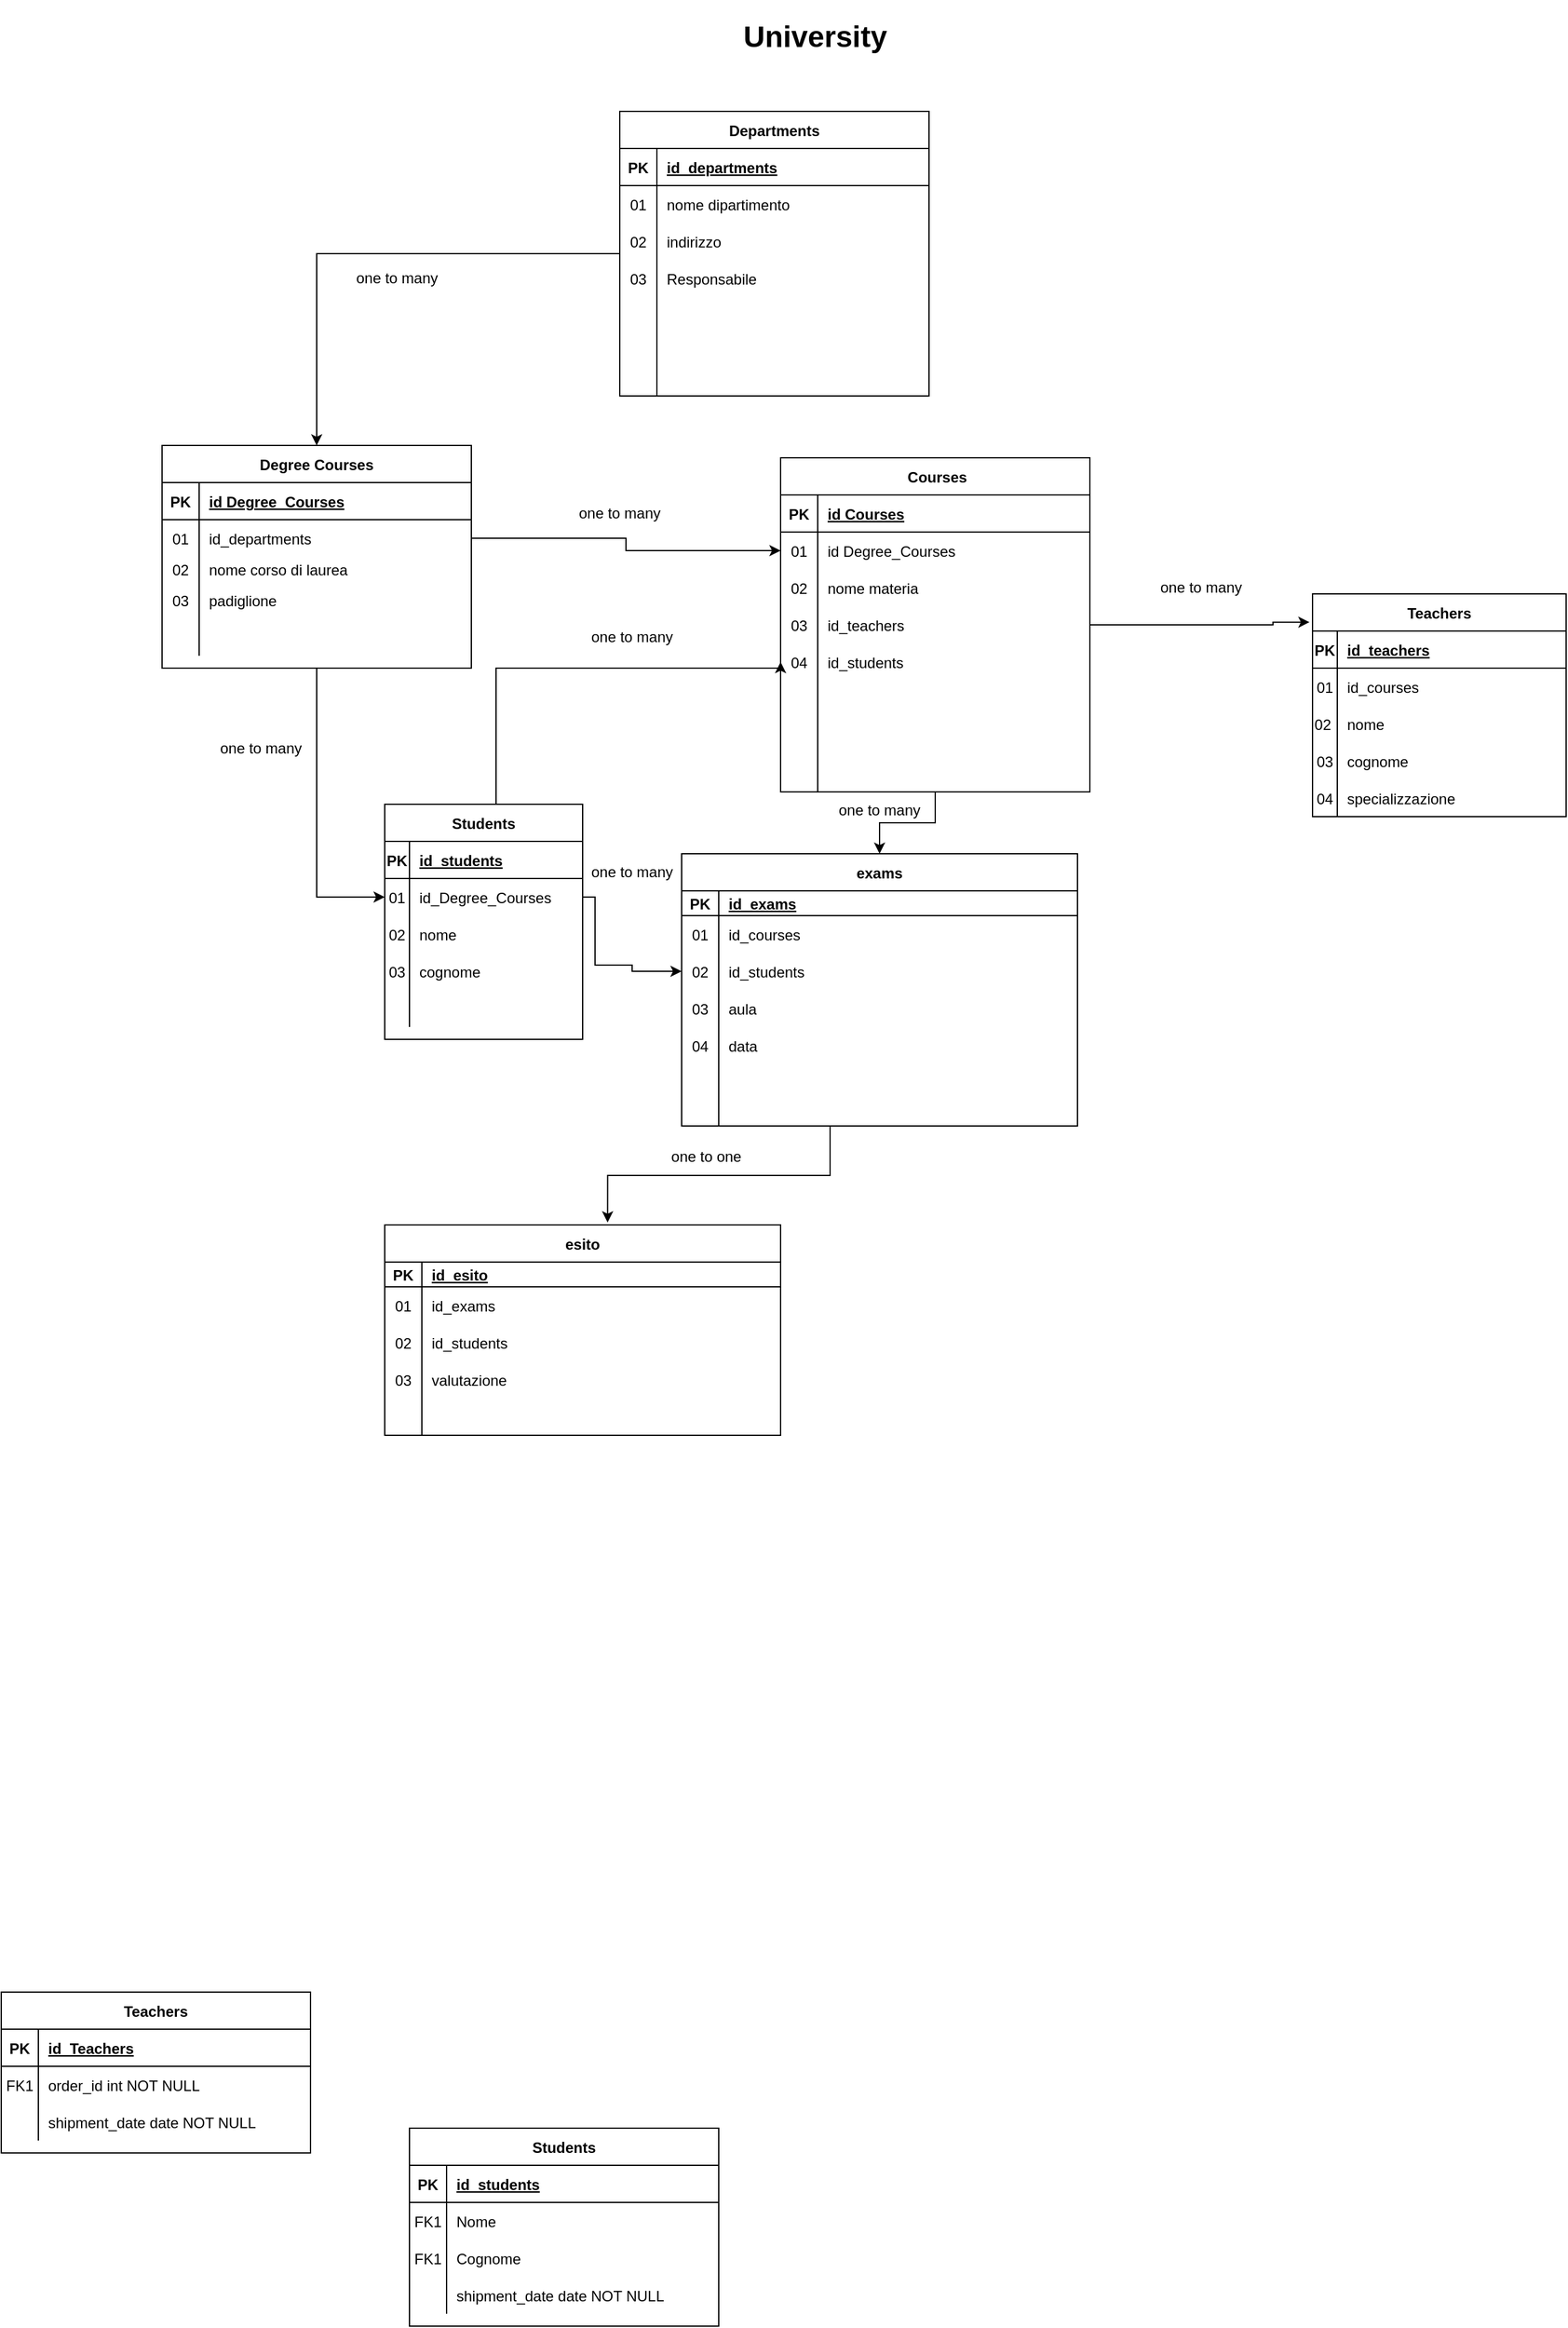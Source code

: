 <mxfile version="18.0.2" type="device"><diagram id="R2lEEEUBdFMjLlhIrx00" name="Page-1"><mxGraphModel dx="1422" dy="2954" grid="1" gridSize="10" guides="1" tooltips="1" connect="1" arrows="1" fold="1" page="1" pageScale="1" pageWidth="850" pageHeight="1100" math="0" shadow="0" extFonts="Permanent Marker^https://fonts.googleapis.com/css?family=Permanent+Marker"><root><mxCell id="0"/><mxCell id="1" parent="0"/><mxCell id="VsVxIVB4daG-QkFGDYF5-316" style="edgeStyle=orthogonalEdgeStyle;rounded=0;orthogonalLoop=1;jettySize=auto;html=1;entryX=0;entryY=0.5;entryDx=0;entryDy=0;" edge="1" parent="1" source="C-vyLk0tnHw3VtMMgP7b-2" target="VsVxIVB4daG-QkFGDYF5-243"><mxGeometry relative="1" as="geometry"/></mxCell><mxCell id="C-vyLk0tnHw3VtMMgP7b-2" value="Degree Courses" style="shape=table;startSize=30;container=1;collapsible=1;childLayout=tableLayout;fixedRows=1;rowLines=0;fontStyle=1;align=center;resizeLast=1;" parent="1" vertex="1"><mxGeometry x="170" y="-1030" width="250" height="180" as="geometry"/></mxCell><mxCell id="C-vyLk0tnHw3VtMMgP7b-3" value="" style="shape=partialRectangle;collapsible=0;dropTarget=0;pointerEvents=0;fillColor=none;points=[[0,0.5],[1,0.5]];portConstraint=eastwest;top=0;left=0;right=0;bottom=1;" parent="C-vyLk0tnHw3VtMMgP7b-2" vertex="1"><mxGeometry y="30" width="250" height="30" as="geometry"/></mxCell><mxCell id="C-vyLk0tnHw3VtMMgP7b-4" value="PK" style="shape=partialRectangle;overflow=hidden;connectable=0;fillColor=none;top=0;left=0;bottom=0;right=0;fontStyle=1;" parent="C-vyLk0tnHw3VtMMgP7b-3" vertex="1"><mxGeometry width="30" height="30" as="geometry"><mxRectangle width="30" height="30" as="alternateBounds"/></mxGeometry></mxCell><mxCell id="C-vyLk0tnHw3VtMMgP7b-5" value="id Degree_Courses" style="shape=partialRectangle;overflow=hidden;connectable=0;fillColor=none;top=0;left=0;bottom=0;right=0;align=left;spacingLeft=6;fontStyle=5;" parent="C-vyLk0tnHw3VtMMgP7b-3" vertex="1"><mxGeometry x="30" width="220" height="30" as="geometry"><mxRectangle width="220" height="30" as="alternateBounds"/></mxGeometry></mxCell><mxCell id="C-vyLk0tnHw3VtMMgP7b-6" value="" style="shape=partialRectangle;collapsible=0;dropTarget=0;pointerEvents=0;fillColor=none;points=[[0,0.5],[1,0.5]];portConstraint=eastwest;top=0;left=0;right=0;bottom=0;" parent="C-vyLk0tnHw3VtMMgP7b-2" vertex="1"><mxGeometry y="60" width="250" height="30" as="geometry"/></mxCell><mxCell id="C-vyLk0tnHw3VtMMgP7b-7" value="01" style="shape=partialRectangle;overflow=hidden;connectable=0;fillColor=none;top=0;left=0;bottom=0;right=0;" parent="C-vyLk0tnHw3VtMMgP7b-6" vertex="1"><mxGeometry width="30" height="30" as="geometry"><mxRectangle width="30" height="30" as="alternateBounds"/></mxGeometry></mxCell><mxCell id="C-vyLk0tnHw3VtMMgP7b-8" value="id_departments" style="shape=partialRectangle;overflow=hidden;connectable=0;fillColor=none;top=0;left=0;bottom=0;right=0;align=left;spacingLeft=6;" parent="C-vyLk0tnHw3VtMMgP7b-6" vertex="1"><mxGeometry x="30" width="220" height="30" as="geometry"><mxRectangle width="220" height="30" as="alternateBounds"/></mxGeometry></mxCell><mxCell id="VsVxIVB4daG-QkFGDYF5-16" value="" style="shape=partialRectangle;collapsible=0;dropTarget=0;pointerEvents=0;fillColor=none;points=[[0,0.5],[1,0.5]];portConstraint=eastwest;top=0;left=0;right=0;bottom=0;" vertex="1" parent="C-vyLk0tnHw3VtMMgP7b-2"><mxGeometry y="90" width="250" height="20" as="geometry"/></mxCell><mxCell id="VsVxIVB4daG-QkFGDYF5-17" value="02" style="shape=partialRectangle;overflow=hidden;connectable=0;fillColor=none;top=0;left=0;bottom=0;right=0;" vertex="1" parent="VsVxIVB4daG-QkFGDYF5-16"><mxGeometry width="30" height="20" as="geometry"><mxRectangle width="30" height="20" as="alternateBounds"/></mxGeometry></mxCell><mxCell id="VsVxIVB4daG-QkFGDYF5-18" value="nome corso di laurea" style="shape=partialRectangle;overflow=hidden;connectable=0;fillColor=none;top=0;left=0;bottom=0;right=0;align=left;spacingLeft=6;" vertex="1" parent="VsVxIVB4daG-QkFGDYF5-16"><mxGeometry x="30" width="220" height="20" as="geometry"><mxRectangle width="220" height="20" as="alternateBounds"/></mxGeometry></mxCell><mxCell id="VsVxIVB4daG-QkFGDYF5-45" value="" style="shape=partialRectangle;collapsible=0;dropTarget=0;pointerEvents=0;fillColor=none;points=[[0,0.5],[1,0.5]];portConstraint=eastwest;top=0;left=0;right=0;bottom=0;" vertex="1" parent="C-vyLk0tnHw3VtMMgP7b-2"><mxGeometry y="110" width="250" height="30" as="geometry"/></mxCell><mxCell id="VsVxIVB4daG-QkFGDYF5-46" value="03" style="shape=partialRectangle;overflow=hidden;connectable=0;fillColor=none;top=0;left=0;bottom=0;right=0;" vertex="1" parent="VsVxIVB4daG-QkFGDYF5-45"><mxGeometry width="30" height="30" as="geometry"><mxRectangle width="30" height="30" as="alternateBounds"/></mxGeometry></mxCell><mxCell id="VsVxIVB4daG-QkFGDYF5-47" value="padiglione" style="shape=partialRectangle;overflow=hidden;connectable=0;fillColor=none;top=0;left=0;bottom=0;right=0;align=left;spacingLeft=6;" vertex="1" parent="VsVxIVB4daG-QkFGDYF5-45"><mxGeometry x="30" width="220" height="30" as="geometry"><mxRectangle width="220" height="30" as="alternateBounds"/></mxGeometry></mxCell><mxCell id="C-vyLk0tnHw3VtMMgP7b-9" value="" style="shape=partialRectangle;collapsible=0;dropTarget=0;pointerEvents=0;fillColor=none;points=[[0,0.5],[1,0.5]];portConstraint=eastwest;top=0;left=0;right=0;bottom=0;" parent="C-vyLk0tnHw3VtMMgP7b-2" vertex="1"><mxGeometry y="140" width="250" height="30" as="geometry"/></mxCell><mxCell id="C-vyLk0tnHw3VtMMgP7b-10" value="" style="shape=partialRectangle;overflow=hidden;connectable=0;fillColor=none;top=0;left=0;bottom=0;right=0;" parent="C-vyLk0tnHw3VtMMgP7b-9" vertex="1"><mxGeometry width="30" height="30" as="geometry"><mxRectangle width="30" height="30" as="alternateBounds"/></mxGeometry></mxCell><mxCell id="C-vyLk0tnHw3VtMMgP7b-11" value="" style="shape=partialRectangle;overflow=hidden;connectable=0;fillColor=none;top=0;left=0;bottom=0;right=0;align=left;spacingLeft=6;" parent="C-vyLk0tnHw3VtMMgP7b-9" vertex="1"><mxGeometry x="30" width="220" height="30" as="geometry"><mxRectangle width="220" height="30" as="alternateBounds"/></mxGeometry></mxCell><mxCell id="C-vyLk0tnHw3VtMMgP7b-13" value="Students" style="shape=table;startSize=30;container=1;collapsible=1;childLayout=tableLayout;fixedRows=1;rowLines=0;fontStyle=1;align=center;resizeLast=1;" parent="1" vertex="1"><mxGeometry x="370" y="330" width="250" height="160" as="geometry"/></mxCell><mxCell id="C-vyLk0tnHw3VtMMgP7b-14" value="" style="shape=partialRectangle;collapsible=0;dropTarget=0;pointerEvents=0;fillColor=none;points=[[0,0.5],[1,0.5]];portConstraint=eastwest;top=0;left=0;right=0;bottom=1;" parent="C-vyLk0tnHw3VtMMgP7b-13" vertex="1"><mxGeometry y="30" width="250" height="30" as="geometry"/></mxCell><mxCell id="C-vyLk0tnHw3VtMMgP7b-15" value="PK" style="shape=partialRectangle;overflow=hidden;connectable=0;fillColor=none;top=0;left=0;bottom=0;right=0;fontStyle=1;" parent="C-vyLk0tnHw3VtMMgP7b-14" vertex="1"><mxGeometry width="30" height="30" as="geometry"><mxRectangle width="30" height="30" as="alternateBounds"/></mxGeometry></mxCell><mxCell id="C-vyLk0tnHw3VtMMgP7b-16" value="id_students" style="shape=partialRectangle;overflow=hidden;connectable=0;fillColor=none;top=0;left=0;bottom=0;right=0;align=left;spacingLeft=6;fontStyle=5;" parent="C-vyLk0tnHw3VtMMgP7b-14" vertex="1"><mxGeometry x="30" width="220" height="30" as="geometry"><mxRectangle width="220" height="30" as="alternateBounds"/></mxGeometry></mxCell><mxCell id="C-vyLk0tnHw3VtMMgP7b-17" value="" style="shape=partialRectangle;collapsible=0;dropTarget=0;pointerEvents=0;fillColor=none;points=[[0,0.5],[1,0.5]];portConstraint=eastwest;top=0;left=0;right=0;bottom=0;" parent="C-vyLk0tnHw3VtMMgP7b-13" vertex="1"><mxGeometry y="60" width="250" height="30" as="geometry"/></mxCell><mxCell id="C-vyLk0tnHw3VtMMgP7b-18" value="FK1" style="shape=partialRectangle;overflow=hidden;connectable=0;fillColor=none;top=0;left=0;bottom=0;right=0;" parent="C-vyLk0tnHw3VtMMgP7b-17" vertex="1"><mxGeometry width="30" height="30" as="geometry"><mxRectangle width="30" height="30" as="alternateBounds"/></mxGeometry></mxCell><mxCell id="C-vyLk0tnHw3VtMMgP7b-19" value="Nome" style="shape=partialRectangle;overflow=hidden;connectable=0;fillColor=none;top=0;left=0;bottom=0;right=0;align=left;spacingLeft=6;" parent="C-vyLk0tnHw3VtMMgP7b-17" vertex="1"><mxGeometry x="30" width="220" height="30" as="geometry"><mxRectangle width="220" height="30" as="alternateBounds"/></mxGeometry></mxCell><mxCell id="VsVxIVB4daG-QkFGDYF5-29" value="" style="shape=partialRectangle;collapsible=0;dropTarget=0;pointerEvents=0;fillColor=none;points=[[0,0.5],[1,0.5]];portConstraint=eastwest;top=0;left=0;right=0;bottom=0;" vertex="1" parent="C-vyLk0tnHw3VtMMgP7b-13"><mxGeometry y="90" width="250" height="30" as="geometry"/></mxCell><mxCell id="VsVxIVB4daG-QkFGDYF5-30" value="FK1" style="shape=partialRectangle;overflow=hidden;connectable=0;fillColor=none;top=0;left=0;bottom=0;right=0;" vertex="1" parent="VsVxIVB4daG-QkFGDYF5-29"><mxGeometry width="30" height="30" as="geometry"><mxRectangle width="30" height="30" as="alternateBounds"/></mxGeometry></mxCell><mxCell id="VsVxIVB4daG-QkFGDYF5-31" value="Cognome" style="shape=partialRectangle;overflow=hidden;connectable=0;fillColor=none;top=0;left=0;bottom=0;right=0;align=left;spacingLeft=6;" vertex="1" parent="VsVxIVB4daG-QkFGDYF5-29"><mxGeometry x="30" width="220" height="30" as="geometry"><mxRectangle width="220" height="30" as="alternateBounds"/></mxGeometry></mxCell><mxCell id="C-vyLk0tnHw3VtMMgP7b-20" value="" style="shape=partialRectangle;collapsible=0;dropTarget=0;pointerEvents=0;fillColor=none;points=[[0,0.5],[1,0.5]];portConstraint=eastwest;top=0;left=0;right=0;bottom=0;" parent="C-vyLk0tnHw3VtMMgP7b-13" vertex="1"><mxGeometry y="120" width="250" height="30" as="geometry"/></mxCell><mxCell id="C-vyLk0tnHw3VtMMgP7b-21" value="" style="shape=partialRectangle;overflow=hidden;connectable=0;fillColor=none;top=0;left=0;bottom=0;right=0;" parent="C-vyLk0tnHw3VtMMgP7b-20" vertex="1"><mxGeometry width="30" height="30" as="geometry"><mxRectangle width="30" height="30" as="alternateBounds"/></mxGeometry></mxCell><mxCell id="C-vyLk0tnHw3VtMMgP7b-22" value="shipment_date date NOT NULL" style="shape=partialRectangle;overflow=hidden;connectable=0;fillColor=none;top=0;left=0;bottom=0;right=0;align=left;spacingLeft=6;" parent="C-vyLk0tnHw3VtMMgP7b-20" vertex="1"><mxGeometry x="30" width="220" height="30" as="geometry"><mxRectangle width="220" height="30" as="alternateBounds"/></mxGeometry></mxCell><mxCell id="VsVxIVB4daG-QkFGDYF5-304" style="edgeStyle=orthogonalEdgeStyle;rounded=0;orthogonalLoop=1;jettySize=auto;html=1;entryX=0.5;entryY=0;entryDx=0;entryDy=0;" edge="1" parent="1" source="C-vyLk0tnHw3VtMMgP7b-23" target="C-vyLk0tnHw3VtMMgP7b-2"><mxGeometry relative="1" as="geometry"/></mxCell><mxCell id="C-vyLk0tnHw3VtMMgP7b-23" value="Departments" style="shape=table;startSize=30;container=1;collapsible=1;childLayout=tableLayout;fixedRows=1;rowLines=0;fontStyle=1;align=center;resizeLast=1;" parent="1" vertex="1"><mxGeometry x="540" y="-1300" width="250" height="230" as="geometry"/></mxCell><mxCell id="C-vyLk0tnHw3VtMMgP7b-24" value="" style="shape=partialRectangle;collapsible=0;dropTarget=0;pointerEvents=0;fillColor=none;points=[[0,0.5],[1,0.5]];portConstraint=eastwest;top=0;left=0;right=0;bottom=1;" parent="C-vyLk0tnHw3VtMMgP7b-23" vertex="1"><mxGeometry y="30" width="250" height="30" as="geometry"/></mxCell><mxCell id="C-vyLk0tnHw3VtMMgP7b-25" value="PK" style="shape=partialRectangle;overflow=hidden;connectable=0;fillColor=none;top=0;left=0;bottom=0;right=0;fontStyle=1;" parent="C-vyLk0tnHw3VtMMgP7b-24" vertex="1"><mxGeometry width="30.0" height="30" as="geometry"><mxRectangle width="30.0" height="30" as="alternateBounds"/></mxGeometry></mxCell><mxCell id="C-vyLk0tnHw3VtMMgP7b-26" value="id_departments" style="shape=partialRectangle;overflow=hidden;connectable=0;fillColor=none;top=0;left=0;bottom=0;right=0;align=left;spacingLeft=6;fontStyle=5;" parent="C-vyLk0tnHw3VtMMgP7b-24" vertex="1"><mxGeometry x="30.0" width="220.0" height="30" as="geometry"><mxRectangle width="220.0" height="30" as="alternateBounds"/></mxGeometry></mxCell><mxCell id="VsVxIVB4daG-QkFGDYF5-294" value="" style="shape=partialRectangle;collapsible=0;dropTarget=0;pointerEvents=0;fillColor=none;points=[[0,0.5],[1,0.5]];portConstraint=eastwest;top=0;left=0;right=0;bottom=0;" vertex="1" parent="C-vyLk0tnHw3VtMMgP7b-23"><mxGeometry y="60" width="250" height="30" as="geometry"/></mxCell><mxCell id="VsVxIVB4daG-QkFGDYF5-295" value="01" style="shape=partialRectangle;overflow=hidden;connectable=0;fillColor=none;top=0;left=0;bottom=0;right=0;" vertex="1" parent="VsVxIVB4daG-QkFGDYF5-294"><mxGeometry width="30.0" height="30" as="geometry"><mxRectangle width="30.0" height="30" as="alternateBounds"/></mxGeometry></mxCell><mxCell id="VsVxIVB4daG-QkFGDYF5-296" value="nome dipartimento" style="shape=partialRectangle;overflow=hidden;connectable=0;fillColor=none;top=0;left=0;bottom=0;right=0;align=left;spacingLeft=6;" vertex="1" parent="VsVxIVB4daG-QkFGDYF5-294"><mxGeometry x="30.0" width="220.0" height="30" as="geometry"><mxRectangle width="220.0" height="30" as="alternateBounds"/></mxGeometry></mxCell><mxCell id="VsVxIVB4daG-QkFGDYF5-298" value="" style="shape=partialRectangle;collapsible=0;dropTarget=0;pointerEvents=0;fillColor=none;points=[[0,0.5],[1,0.5]];portConstraint=eastwest;top=0;left=0;right=0;bottom=0;" vertex="1" parent="C-vyLk0tnHw3VtMMgP7b-23"><mxGeometry y="90" width="250" height="30" as="geometry"/></mxCell><mxCell id="VsVxIVB4daG-QkFGDYF5-299" value="02" style="shape=partialRectangle;overflow=hidden;connectable=0;fillColor=none;top=0;left=0;bottom=0;right=0;" vertex="1" parent="VsVxIVB4daG-QkFGDYF5-298"><mxGeometry width="30.0" height="30" as="geometry"><mxRectangle width="30.0" height="30" as="alternateBounds"/></mxGeometry></mxCell><mxCell id="VsVxIVB4daG-QkFGDYF5-300" value="indirizzo " style="shape=partialRectangle;overflow=hidden;connectable=0;fillColor=none;top=0;left=0;bottom=0;right=0;align=left;spacingLeft=6;" vertex="1" parent="VsVxIVB4daG-QkFGDYF5-298"><mxGeometry x="30.0" width="220.0" height="30" as="geometry"><mxRectangle width="220.0" height="30" as="alternateBounds"/></mxGeometry></mxCell><mxCell id="VsVxIVB4daG-QkFGDYF5-301" value="" style="shape=partialRectangle;collapsible=0;dropTarget=0;pointerEvents=0;fillColor=none;points=[[0,0.5],[1,0.5]];portConstraint=eastwest;top=0;left=0;right=0;bottom=0;" vertex="1" parent="C-vyLk0tnHw3VtMMgP7b-23"><mxGeometry y="120" width="250" height="30" as="geometry"/></mxCell><mxCell id="VsVxIVB4daG-QkFGDYF5-302" value="03" style="shape=partialRectangle;overflow=hidden;connectable=0;fillColor=none;top=0;left=0;bottom=0;right=0;" vertex="1" parent="VsVxIVB4daG-QkFGDYF5-301"><mxGeometry width="30.0" height="30" as="geometry"><mxRectangle width="30.0" height="30" as="alternateBounds"/></mxGeometry></mxCell><mxCell id="VsVxIVB4daG-QkFGDYF5-303" value="Responsabile" style="shape=partialRectangle;overflow=hidden;connectable=0;fillColor=none;top=0;left=0;bottom=0;right=0;align=left;spacingLeft=6;" vertex="1" parent="VsVxIVB4daG-QkFGDYF5-301"><mxGeometry x="30.0" width="220.0" height="30" as="geometry"><mxRectangle width="220.0" height="30" as="alternateBounds"/></mxGeometry></mxCell><mxCell id="C-vyLk0tnHw3VtMMgP7b-27" value="" style="shape=partialRectangle;collapsible=0;dropTarget=0;pointerEvents=0;fillColor=none;points=[[0,0.5],[1,0.5]];portConstraint=eastwest;top=0;left=0;right=0;bottom=0;" parent="C-vyLk0tnHw3VtMMgP7b-23" vertex="1"><mxGeometry y="150" width="250" height="30" as="geometry"/></mxCell><mxCell id="C-vyLk0tnHw3VtMMgP7b-28" value="" style="shape=partialRectangle;overflow=hidden;connectable=0;fillColor=none;top=0;left=0;bottom=0;right=0;" parent="C-vyLk0tnHw3VtMMgP7b-27" vertex="1"><mxGeometry width="30.0" height="30" as="geometry"><mxRectangle width="30.0" height="30" as="alternateBounds"/></mxGeometry></mxCell><mxCell id="C-vyLk0tnHw3VtMMgP7b-29" value="" style="shape=partialRectangle;overflow=hidden;connectable=0;fillColor=none;top=0;left=0;bottom=0;right=0;align=left;spacingLeft=6;" parent="C-vyLk0tnHw3VtMMgP7b-27" vertex="1"><mxGeometry x="30.0" width="220.0" height="30" as="geometry"><mxRectangle width="220.0" height="30" as="alternateBounds"/></mxGeometry></mxCell><mxCell id="VsVxIVB4daG-QkFGDYF5-12" value="" style="shape=partialRectangle;collapsible=0;dropTarget=0;pointerEvents=0;fillColor=none;points=[[0,0.5],[1,0.5]];portConstraint=eastwest;top=0;left=0;right=0;bottom=0;" vertex="1" parent="C-vyLk0tnHw3VtMMgP7b-23"><mxGeometry y="180" width="250" height="30" as="geometry"/></mxCell><mxCell id="VsVxIVB4daG-QkFGDYF5-13" value="" style="shape=partialRectangle;overflow=hidden;connectable=0;fillColor=none;top=0;left=0;bottom=0;right=0;" vertex="1" parent="VsVxIVB4daG-QkFGDYF5-12"><mxGeometry width="30.0" height="30" as="geometry"><mxRectangle width="30.0" height="30" as="alternateBounds"/></mxGeometry></mxCell><mxCell id="VsVxIVB4daG-QkFGDYF5-14" value="" style="shape=partialRectangle;overflow=hidden;connectable=0;fillColor=none;top=0;left=0;bottom=0;right=0;align=left;spacingLeft=6;" vertex="1" parent="VsVxIVB4daG-QkFGDYF5-12"><mxGeometry x="30.0" width="220.0" height="30" as="geometry"><mxRectangle width="220.0" height="30" as="alternateBounds"/></mxGeometry></mxCell><mxCell id="VsVxIVB4daG-QkFGDYF5-9" value="" style="shape=partialRectangle;collapsible=0;dropTarget=0;pointerEvents=0;fillColor=none;points=[[0,0.5],[1,0.5]];portConstraint=eastwest;top=0;left=0;right=0;bottom=0;" vertex="1" parent="C-vyLk0tnHw3VtMMgP7b-23"><mxGeometry y="210" width="250" height="20" as="geometry"/></mxCell><mxCell id="VsVxIVB4daG-QkFGDYF5-10" value="" style="shape=partialRectangle;overflow=hidden;connectable=0;fillColor=none;top=0;left=0;bottom=0;right=0;" vertex="1" parent="VsVxIVB4daG-QkFGDYF5-9"><mxGeometry width="30.0" height="20" as="geometry"><mxRectangle width="30.0" height="20" as="alternateBounds"/></mxGeometry></mxCell><mxCell id="VsVxIVB4daG-QkFGDYF5-11" value="" style="shape=partialRectangle;overflow=hidden;connectable=0;fillColor=none;top=0;left=0;bottom=0;right=0;align=left;spacingLeft=6;" vertex="1" parent="VsVxIVB4daG-QkFGDYF5-9"><mxGeometry x="30.0" width="220.0" height="20" as="geometry"><mxRectangle width="220.0" height="20" as="alternateBounds"/></mxGeometry></mxCell><mxCell id="VsVxIVB4daG-QkFGDYF5-19" value="Teachers" style="shape=table;startSize=30;container=1;collapsible=1;childLayout=tableLayout;fixedRows=1;rowLines=0;fontStyle=1;align=center;resizeLast=1;" vertex="1" parent="1"><mxGeometry x="40" y="220" width="250" height="130" as="geometry"/></mxCell><mxCell id="VsVxIVB4daG-QkFGDYF5-20" value="" style="shape=partialRectangle;collapsible=0;dropTarget=0;pointerEvents=0;fillColor=none;points=[[0,0.5],[1,0.5]];portConstraint=eastwest;top=0;left=0;right=0;bottom=1;" vertex="1" parent="VsVxIVB4daG-QkFGDYF5-19"><mxGeometry y="30" width="250" height="30" as="geometry"/></mxCell><mxCell id="VsVxIVB4daG-QkFGDYF5-21" value="PK" style="shape=partialRectangle;overflow=hidden;connectable=0;fillColor=none;top=0;left=0;bottom=0;right=0;fontStyle=1;" vertex="1" parent="VsVxIVB4daG-QkFGDYF5-20"><mxGeometry width="30" height="30" as="geometry"><mxRectangle width="30" height="30" as="alternateBounds"/></mxGeometry></mxCell><mxCell id="VsVxIVB4daG-QkFGDYF5-22" value="id_Teachers" style="shape=partialRectangle;overflow=hidden;connectable=0;fillColor=none;top=0;left=0;bottom=0;right=0;align=left;spacingLeft=6;fontStyle=5;" vertex="1" parent="VsVxIVB4daG-QkFGDYF5-20"><mxGeometry x="30" width="220" height="30" as="geometry"><mxRectangle width="220" height="30" as="alternateBounds"/></mxGeometry></mxCell><mxCell id="VsVxIVB4daG-QkFGDYF5-23" value="" style="shape=partialRectangle;collapsible=0;dropTarget=0;pointerEvents=0;fillColor=none;points=[[0,0.5],[1,0.5]];portConstraint=eastwest;top=0;left=0;right=0;bottom=0;" vertex="1" parent="VsVxIVB4daG-QkFGDYF5-19"><mxGeometry y="60" width="250" height="30" as="geometry"/></mxCell><mxCell id="VsVxIVB4daG-QkFGDYF5-24" value="FK1" style="shape=partialRectangle;overflow=hidden;connectable=0;fillColor=none;top=0;left=0;bottom=0;right=0;" vertex="1" parent="VsVxIVB4daG-QkFGDYF5-23"><mxGeometry width="30" height="30" as="geometry"><mxRectangle width="30" height="30" as="alternateBounds"/></mxGeometry></mxCell><mxCell id="VsVxIVB4daG-QkFGDYF5-25" value="order_id int NOT NULL" style="shape=partialRectangle;overflow=hidden;connectable=0;fillColor=none;top=0;left=0;bottom=0;right=0;align=left;spacingLeft=6;" vertex="1" parent="VsVxIVB4daG-QkFGDYF5-23"><mxGeometry x="30" width="220" height="30" as="geometry"><mxRectangle width="220" height="30" as="alternateBounds"/></mxGeometry></mxCell><mxCell id="VsVxIVB4daG-QkFGDYF5-26" value="" style="shape=partialRectangle;collapsible=0;dropTarget=0;pointerEvents=0;fillColor=none;points=[[0,0.5],[1,0.5]];portConstraint=eastwest;top=0;left=0;right=0;bottom=0;" vertex="1" parent="VsVxIVB4daG-QkFGDYF5-19"><mxGeometry y="90" width="250" height="30" as="geometry"/></mxCell><mxCell id="VsVxIVB4daG-QkFGDYF5-27" value="" style="shape=partialRectangle;overflow=hidden;connectable=0;fillColor=none;top=0;left=0;bottom=0;right=0;" vertex="1" parent="VsVxIVB4daG-QkFGDYF5-26"><mxGeometry width="30" height="30" as="geometry"><mxRectangle width="30" height="30" as="alternateBounds"/></mxGeometry></mxCell><mxCell id="VsVxIVB4daG-QkFGDYF5-28" value="shipment_date date NOT NULL" style="shape=partialRectangle;overflow=hidden;connectable=0;fillColor=none;top=0;left=0;bottom=0;right=0;align=left;spacingLeft=6;" vertex="1" parent="VsVxIVB4daG-QkFGDYF5-26"><mxGeometry x="30" width="220" height="30" as="geometry"><mxRectangle width="220" height="30" as="alternateBounds"/></mxGeometry></mxCell><mxCell id="VsVxIVB4daG-QkFGDYF5-312" style="edgeStyle=orthogonalEdgeStyle;rounded=0;orthogonalLoop=1;jettySize=auto;html=1;entryX=0.5;entryY=0;entryDx=0;entryDy=0;" edge="1" parent="1" source="VsVxIVB4daG-QkFGDYF5-64" target="VsVxIVB4daG-QkFGDYF5-129"><mxGeometry relative="1" as="geometry"/></mxCell><mxCell id="VsVxIVB4daG-QkFGDYF5-64" value=" Courses" style="shape=table;startSize=30;container=1;collapsible=1;childLayout=tableLayout;fixedRows=1;rowLines=0;fontStyle=1;align=center;resizeLast=1;" vertex="1" parent="1"><mxGeometry x="670" y="-1020" width="250" height="270" as="geometry"/></mxCell><mxCell id="VsVxIVB4daG-QkFGDYF5-65" value="" style="shape=partialRectangle;collapsible=0;dropTarget=0;pointerEvents=0;fillColor=none;points=[[0,0.5],[1,0.5]];portConstraint=eastwest;top=0;left=0;right=0;bottom=1;" vertex="1" parent="VsVxIVB4daG-QkFGDYF5-64"><mxGeometry y="30" width="250" height="30" as="geometry"/></mxCell><mxCell id="VsVxIVB4daG-QkFGDYF5-66" value="PK" style="shape=partialRectangle;overflow=hidden;connectable=0;fillColor=none;top=0;left=0;bottom=0;right=0;fontStyle=1;" vertex="1" parent="VsVxIVB4daG-QkFGDYF5-65"><mxGeometry width="30" height="30" as="geometry"><mxRectangle width="30" height="30" as="alternateBounds"/></mxGeometry></mxCell><mxCell id="VsVxIVB4daG-QkFGDYF5-67" value="id Courses" style="shape=partialRectangle;overflow=hidden;connectable=0;fillColor=none;top=0;left=0;bottom=0;right=0;align=left;spacingLeft=6;fontStyle=5;" vertex="1" parent="VsVxIVB4daG-QkFGDYF5-65"><mxGeometry x="30" width="220" height="30" as="geometry"><mxRectangle width="220" height="30" as="alternateBounds"/></mxGeometry></mxCell><mxCell id="VsVxIVB4daG-QkFGDYF5-68" value="" style="shape=partialRectangle;collapsible=0;dropTarget=0;pointerEvents=0;fillColor=none;points=[[0,0.5],[1,0.5]];portConstraint=eastwest;top=0;left=0;right=0;bottom=0;" vertex="1" parent="VsVxIVB4daG-QkFGDYF5-64"><mxGeometry y="60" width="250" height="30" as="geometry"/></mxCell><mxCell id="VsVxIVB4daG-QkFGDYF5-69" value="01" style="shape=partialRectangle;overflow=hidden;connectable=0;fillColor=none;top=0;left=0;bottom=0;right=0;" vertex="1" parent="VsVxIVB4daG-QkFGDYF5-68"><mxGeometry width="30" height="30" as="geometry"><mxRectangle width="30" height="30" as="alternateBounds"/></mxGeometry></mxCell><mxCell id="VsVxIVB4daG-QkFGDYF5-70" value="id Degree_Courses" style="shape=partialRectangle;overflow=hidden;connectable=0;fillColor=none;top=0;left=0;bottom=0;right=0;align=left;spacingLeft=6;" vertex="1" parent="VsVxIVB4daG-QkFGDYF5-68"><mxGeometry x="30" width="220" height="30" as="geometry"><mxRectangle width="220" height="30" as="alternateBounds"/></mxGeometry></mxCell><mxCell id="VsVxIVB4daG-QkFGDYF5-308" value="" style="shape=partialRectangle;collapsible=0;dropTarget=0;pointerEvents=0;fillColor=none;points=[[0,0.5],[1,0.5]];portConstraint=eastwest;top=0;left=0;right=0;bottom=0;" vertex="1" parent="VsVxIVB4daG-QkFGDYF5-64"><mxGeometry y="90" width="250" height="30" as="geometry"/></mxCell><mxCell id="VsVxIVB4daG-QkFGDYF5-309" value="02" style="shape=partialRectangle;overflow=hidden;connectable=0;fillColor=none;top=0;left=0;bottom=0;right=0;" vertex="1" parent="VsVxIVB4daG-QkFGDYF5-308"><mxGeometry width="30" height="30" as="geometry"><mxRectangle width="30" height="30" as="alternateBounds"/></mxGeometry></mxCell><mxCell id="VsVxIVB4daG-QkFGDYF5-310" value="nome materia" style="shape=partialRectangle;overflow=hidden;connectable=0;fillColor=none;top=0;left=0;bottom=0;right=0;align=left;spacingLeft=6;" vertex="1" parent="VsVxIVB4daG-QkFGDYF5-308"><mxGeometry x="30" width="220" height="30" as="geometry"><mxRectangle width="220" height="30" as="alternateBounds"/></mxGeometry></mxCell><mxCell id="VsVxIVB4daG-QkFGDYF5-321" value="" style="shape=partialRectangle;collapsible=0;dropTarget=0;pointerEvents=0;fillColor=none;points=[[0,0.5],[1,0.5]];portConstraint=eastwest;top=0;left=0;right=0;bottom=0;" vertex="1" parent="VsVxIVB4daG-QkFGDYF5-64"><mxGeometry y="120" width="250" height="30" as="geometry"/></mxCell><mxCell id="VsVxIVB4daG-QkFGDYF5-322" value="03" style="shape=partialRectangle;overflow=hidden;connectable=0;fillColor=none;top=0;left=0;bottom=0;right=0;" vertex="1" parent="VsVxIVB4daG-QkFGDYF5-321"><mxGeometry width="30" height="30" as="geometry"><mxRectangle width="30" height="30" as="alternateBounds"/></mxGeometry></mxCell><mxCell id="VsVxIVB4daG-QkFGDYF5-323" value="id_teachers" style="shape=partialRectangle;overflow=hidden;connectable=0;fillColor=none;top=0;left=0;bottom=0;right=0;align=left;spacingLeft=6;" vertex="1" parent="VsVxIVB4daG-QkFGDYF5-321"><mxGeometry x="30" width="220" height="30" as="geometry"><mxRectangle width="220" height="30" as="alternateBounds"/></mxGeometry></mxCell><mxCell id="VsVxIVB4daG-QkFGDYF5-324" value="" style="shape=partialRectangle;collapsible=0;dropTarget=0;pointerEvents=0;fillColor=none;points=[[0,0.5],[1,0.5]];portConstraint=eastwest;top=0;left=0;right=0;bottom=0;" vertex="1" parent="VsVxIVB4daG-QkFGDYF5-64"><mxGeometry y="150" width="250" height="30" as="geometry"/></mxCell><mxCell id="VsVxIVB4daG-QkFGDYF5-325" value="04" style="shape=partialRectangle;overflow=hidden;connectable=0;fillColor=none;top=0;left=0;bottom=0;right=0;" vertex="1" parent="VsVxIVB4daG-QkFGDYF5-324"><mxGeometry width="30" height="30" as="geometry"><mxRectangle width="30" height="30" as="alternateBounds"/></mxGeometry></mxCell><mxCell id="VsVxIVB4daG-QkFGDYF5-326" value="id_students" style="shape=partialRectangle;overflow=hidden;connectable=0;fillColor=none;top=0;left=0;bottom=0;right=0;align=left;spacingLeft=6;" vertex="1" parent="VsVxIVB4daG-QkFGDYF5-324"><mxGeometry x="30" width="220" height="30" as="geometry"><mxRectangle width="220" height="30" as="alternateBounds"/></mxGeometry></mxCell><mxCell id="VsVxIVB4daG-QkFGDYF5-71" value="" style="shape=partialRectangle;collapsible=0;dropTarget=0;pointerEvents=0;fillColor=none;points=[[0,0.5],[1,0.5]];portConstraint=eastwest;top=0;left=0;right=0;bottom=0;" vertex="1" parent="VsVxIVB4daG-QkFGDYF5-64"><mxGeometry y="180" width="250" height="30" as="geometry"/></mxCell><mxCell id="VsVxIVB4daG-QkFGDYF5-72" value="" style="shape=partialRectangle;overflow=hidden;connectable=0;fillColor=none;top=0;left=0;bottom=0;right=0;" vertex="1" parent="VsVxIVB4daG-QkFGDYF5-71"><mxGeometry width="30" height="30" as="geometry"><mxRectangle width="30" height="30" as="alternateBounds"/></mxGeometry></mxCell><mxCell id="VsVxIVB4daG-QkFGDYF5-73" value="" style="shape=partialRectangle;overflow=hidden;connectable=0;fillColor=none;top=0;left=0;bottom=0;right=0;align=left;spacingLeft=6;" vertex="1" parent="VsVxIVB4daG-QkFGDYF5-71"><mxGeometry x="30" width="220" height="30" as="geometry"><mxRectangle width="220" height="30" as="alternateBounds"/></mxGeometry></mxCell><mxCell id="VsVxIVB4daG-QkFGDYF5-74" value="" style="shape=partialRectangle;collapsible=0;dropTarget=0;pointerEvents=0;fillColor=none;points=[[0,0.5],[1,0.5]];portConstraint=eastwest;top=0;left=0;right=0;bottom=0;" vertex="1" parent="VsVxIVB4daG-QkFGDYF5-64"><mxGeometry y="210" width="250" height="30" as="geometry"/></mxCell><mxCell id="VsVxIVB4daG-QkFGDYF5-75" value="" style="shape=partialRectangle;overflow=hidden;connectable=0;fillColor=none;top=0;left=0;bottom=0;right=0;" vertex="1" parent="VsVxIVB4daG-QkFGDYF5-74"><mxGeometry width="30" height="30" as="geometry"><mxRectangle width="30" height="30" as="alternateBounds"/></mxGeometry></mxCell><mxCell id="VsVxIVB4daG-QkFGDYF5-76" value="" style="shape=partialRectangle;overflow=hidden;connectable=0;fillColor=none;top=0;left=0;bottom=0;right=0;align=left;spacingLeft=6;" vertex="1" parent="VsVxIVB4daG-QkFGDYF5-74"><mxGeometry x="30" width="220" height="30" as="geometry"><mxRectangle width="220" height="30" as="alternateBounds"/></mxGeometry></mxCell><mxCell id="VsVxIVB4daG-QkFGDYF5-77" value="" style="shape=partialRectangle;collapsible=0;dropTarget=0;pointerEvents=0;fillColor=none;points=[[0,0.5],[1,0.5]];portConstraint=eastwest;top=0;left=0;right=0;bottom=0;" vertex="1" parent="VsVxIVB4daG-QkFGDYF5-64"><mxGeometry y="240" width="250" height="30" as="geometry"/></mxCell><mxCell id="VsVxIVB4daG-QkFGDYF5-78" value="" style="shape=partialRectangle;overflow=hidden;connectable=0;fillColor=none;top=0;left=0;bottom=0;right=0;" vertex="1" parent="VsVxIVB4daG-QkFGDYF5-77"><mxGeometry width="30" height="30" as="geometry"><mxRectangle width="30" height="30" as="alternateBounds"/></mxGeometry></mxCell><mxCell id="VsVxIVB4daG-QkFGDYF5-79" value="" style="shape=partialRectangle;overflow=hidden;connectable=0;fillColor=none;top=0;left=0;bottom=0;right=0;align=left;spacingLeft=6;" vertex="1" parent="VsVxIVB4daG-QkFGDYF5-77"><mxGeometry x="30" width="220" height="30" as="geometry"><mxRectangle width="220" height="30" as="alternateBounds"/></mxGeometry></mxCell><mxCell id="VsVxIVB4daG-QkFGDYF5-129" value="exams" style="shape=table;startSize=30;container=1;collapsible=1;childLayout=tableLayout;fixedRows=1;rowLines=0;fontStyle=1;align=center;resizeLast=1;" vertex="1" parent="1"><mxGeometry x="590" y="-700" width="320" height="220" as="geometry"/></mxCell><mxCell id="VsVxIVB4daG-QkFGDYF5-130" value="" style="shape=partialRectangle;collapsible=0;dropTarget=0;pointerEvents=0;fillColor=none;points=[[0,0.5],[1,0.5]];portConstraint=eastwest;top=0;left=0;right=0;bottom=1;" vertex="1" parent="VsVxIVB4daG-QkFGDYF5-129"><mxGeometry y="30" width="320" height="20" as="geometry"/></mxCell><mxCell id="VsVxIVB4daG-QkFGDYF5-131" value="PK" style="shape=partialRectangle;overflow=hidden;connectable=0;fillColor=none;top=0;left=0;bottom=0;right=0;fontStyle=1;" vertex="1" parent="VsVxIVB4daG-QkFGDYF5-130"><mxGeometry width="30" height="20" as="geometry"><mxRectangle width="30" height="20" as="alternateBounds"/></mxGeometry></mxCell><mxCell id="VsVxIVB4daG-QkFGDYF5-132" value="id_exams" style="shape=partialRectangle;overflow=hidden;connectable=0;fillColor=none;top=0;left=0;bottom=0;right=0;align=left;spacingLeft=6;fontStyle=5;" vertex="1" parent="VsVxIVB4daG-QkFGDYF5-130"><mxGeometry x="30" width="290" height="20" as="geometry"><mxRectangle width="290" height="20" as="alternateBounds"/></mxGeometry></mxCell><mxCell id="VsVxIVB4daG-QkFGDYF5-133" value="" style="shape=partialRectangle;collapsible=0;dropTarget=0;pointerEvents=0;fillColor=none;points=[[0,0.5],[1,0.5]];portConstraint=eastwest;top=0;left=0;right=0;bottom=0;" vertex="1" parent="VsVxIVB4daG-QkFGDYF5-129"><mxGeometry y="50" width="320" height="30" as="geometry"/></mxCell><mxCell id="VsVxIVB4daG-QkFGDYF5-134" value="01" style="shape=partialRectangle;overflow=hidden;connectable=0;fillColor=none;top=0;left=0;bottom=0;right=0;" vertex="1" parent="VsVxIVB4daG-QkFGDYF5-133"><mxGeometry width="30" height="30" as="geometry"><mxRectangle width="30" height="30" as="alternateBounds"/></mxGeometry></mxCell><mxCell id="VsVxIVB4daG-QkFGDYF5-135" value="id_courses" style="shape=partialRectangle;overflow=hidden;connectable=0;fillColor=none;top=0;left=0;bottom=0;right=0;align=left;spacingLeft=6;" vertex="1" parent="VsVxIVB4daG-QkFGDYF5-133"><mxGeometry x="30" width="290" height="30" as="geometry"><mxRectangle width="290" height="30" as="alternateBounds"/></mxGeometry></mxCell><mxCell id="VsVxIVB4daG-QkFGDYF5-136" value="" style="shape=partialRectangle;collapsible=0;dropTarget=0;pointerEvents=0;fillColor=none;points=[[0,0.5],[1,0.5]];portConstraint=eastwest;top=0;left=0;right=0;bottom=0;" vertex="1" parent="VsVxIVB4daG-QkFGDYF5-129"><mxGeometry y="80" width="320" height="30" as="geometry"/></mxCell><mxCell id="VsVxIVB4daG-QkFGDYF5-137" value="02" style="shape=partialRectangle;overflow=hidden;connectable=0;fillColor=none;top=0;left=0;bottom=0;right=0;" vertex="1" parent="VsVxIVB4daG-QkFGDYF5-136"><mxGeometry width="30" height="30" as="geometry"><mxRectangle width="30" height="30" as="alternateBounds"/></mxGeometry></mxCell><mxCell id="VsVxIVB4daG-QkFGDYF5-138" value="id_students" style="shape=partialRectangle;overflow=hidden;connectable=0;fillColor=none;top=0;left=0;bottom=0;right=0;align=left;spacingLeft=6;" vertex="1" parent="VsVxIVB4daG-QkFGDYF5-136"><mxGeometry x="30" width="290" height="30" as="geometry"><mxRectangle width="290" height="30" as="alternateBounds"/></mxGeometry></mxCell><mxCell id="VsVxIVB4daG-QkFGDYF5-358" value="" style="shape=partialRectangle;collapsible=0;dropTarget=0;pointerEvents=0;fillColor=none;points=[[0,0.5],[1,0.5]];portConstraint=eastwest;top=0;left=0;right=0;bottom=0;" vertex="1" parent="VsVxIVB4daG-QkFGDYF5-129"><mxGeometry y="110" width="320" height="30" as="geometry"/></mxCell><mxCell id="VsVxIVB4daG-QkFGDYF5-359" value="03" style="shape=partialRectangle;overflow=hidden;connectable=0;fillColor=none;top=0;left=0;bottom=0;right=0;" vertex="1" parent="VsVxIVB4daG-QkFGDYF5-358"><mxGeometry width="30" height="30" as="geometry"><mxRectangle width="30" height="30" as="alternateBounds"/></mxGeometry></mxCell><mxCell id="VsVxIVB4daG-QkFGDYF5-360" value="aula" style="shape=partialRectangle;overflow=hidden;connectable=0;fillColor=none;top=0;left=0;bottom=0;right=0;align=left;spacingLeft=6;" vertex="1" parent="VsVxIVB4daG-QkFGDYF5-358"><mxGeometry x="30" width="290" height="30" as="geometry"><mxRectangle width="290" height="30" as="alternateBounds"/></mxGeometry></mxCell><mxCell id="VsVxIVB4daG-QkFGDYF5-361" value="" style="shape=partialRectangle;collapsible=0;dropTarget=0;pointerEvents=0;fillColor=none;points=[[0,0.5],[1,0.5]];portConstraint=eastwest;top=0;left=0;right=0;bottom=0;" vertex="1" parent="VsVxIVB4daG-QkFGDYF5-129"><mxGeometry y="140" width="320" height="30" as="geometry"/></mxCell><mxCell id="VsVxIVB4daG-QkFGDYF5-362" value="04" style="shape=partialRectangle;overflow=hidden;connectable=0;fillColor=none;top=0;left=0;bottom=0;right=0;" vertex="1" parent="VsVxIVB4daG-QkFGDYF5-361"><mxGeometry width="30" height="30" as="geometry"><mxRectangle width="30" height="30" as="alternateBounds"/></mxGeometry></mxCell><mxCell id="VsVxIVB4daG-QkFGDYF5-363" value="data " style="shape=partialRectangle;overflow=hidden;connectable=0;fillColor=none;top=0;left=0;bottom=0;right=0;align=left;spacingLeft=6;" vertex="1" parent="VsVxIVB4daG-QkFGDYF5-361"><mxGeometry x="30" width="290" height="30" as="geometry"><mxRectangle width="290" height="30" as="alternateBounds"/></mxGeometry></mxCell><mxCell id="VsVxIVB4daG-QkFGDYF5-318" value="" style="shape=partialRectangle;collapsible=0;dropTarget=0;pointerEvents=0;fillColor=none;points=[[0,0.5],[1,0.5]];portConstraint=eastwest;top=0;left=0;right=0;bottom=0;" vertex="1" parent="VsVxIVB4daG-QkFGDYF5-129"><mxGeometry y="170" width="320" height="30" as="geometry"/></mxCell><mxCell id="VsVxIVB4daG-QkFGDYF5-319" value="" style="shape=partialRectangle;overflow=hidden;connectable=0;fillColor=none;top=0;left=0;bottom=0;right=0;" vertex="1" parent="VsVxIVB4daG-QkFGDYF5-318"><mxGeometry width="30" height="30" as="geometry"><mxRectangle width="30" height="30" as="alternateBounds"/></mxGeometry></mxCell><mxCell id="VsVxIVB4daG-QkFGDYF5-320" value="" style="shape=partialRectangle;overflow=hidden;connectable=0;fillColor=none;top=0;left=0;bottom=0;right=0;align=left;spacingLeft=6;" vertex="1" parent="VsVxIVB4daG-QkFGDYF5-318"><mxGeometry x="30" width="290" height="30" as="geometry"><mxRectangle width="290" height="30" as="alternateBounds"/></mxGeometry></mxCell><mxCell id="VsVxIVB4daG-QkFGDYF5-139" value="" style="shape=partialRectangle;collapsible=0;dropTarget=0;pointerEvents=0;fillColor=none;points=[[0,0.5],[1,0.5]];portConstraint=eastwest;top=0;left=0;right=0;bottom=0;" vertex="1" parent="VsVxIVB4daG-QkFGDYF5-129"><mxGeometry y="200" width="320" height="20" as="geometry"/></mxCell><mxCell id="VsVxIVB4daG-QkFGDYF5-140" value="" style="shape=partialRectangle;overflow=hidden;connectable=0;fillColor=none;top=0;left=0;bottom=0;right=0;" vertex="1" parent="VsVxIVB4daG-QkFGDYF5-139"><mxGeometry width="30" height="20" as="geometry"><mxRectangle width="30" height="20" as="alternateBounds"/></mxGeometry></mxCell><mxCell id="VsVxIVB4daG-QkFGDYF5-141" value="" style="shape=partialRectangle;overflow=hidden;connectable=0;fillColor=none;top=0;left=0;bottom=0;right=0;align=left;spacingLeft=6;" vertex="1" parent="VsVxIVB4daG-QkFGDYF5-139"><mxGeometry x="30" width="290" height="20" as="geometry"><mxRectangle width="290" height="20" as="alternateBounds"/></mxGeometry></mxCell><mxCell id="VsVxIVB4daG-QkFGDYF5-220" value="Teachers" style="shape=table;startSize=30;container=1;collapsible=1;childLayout=tableLayout;fixedRows=1;rowLines=0;fontStyle=1;align=center;resizeLast=1;" vertex="1" parent="1"><mxGeometry x="1100" y="-910" width="205" height="180" as="geometry"/></mxCell><mxCell id="VsVxIVB4daG-QkFGDYF5-221" value="" style="shape=partialRectangle;collapsible=0;dropTarget=0;pointerEvents=0;fillColor=none;points=[[0,0.5],[1,0.5]];portConstraint=eastwest;top=0;left=0;right=0;bottom=1;" vertex="1" parent="VsVxIVB4daG-QkFGDYF5-220"><mxGeometry y="30" width="205" height="30" as="geometry"/></mxCell><mxCell id="VsVxIVB4daG-QkFGDYF5-222" value="PK" style="shape=partialRectangle;overflow=hidden;connectable=0;fillColor=none;top=0;left=0;bottom=0;right=0;fontStyle=1;" vertex="1" parent="VsVxIVB4daG-QkFGDYF5-221"><mxGeometry width="20" height="30" as="geometry"><mxRectangle width="20" height="30" as="alternateBounds"/></mxGeometry></mxCell><mxCell id="VsVxIVB4daG-QkFGDYF5-223" value="id_teachers" style="shape=partialRectangle;overflow=hidden;connectable=0;fillColor=none;top=0;left=0;bottom=0;right=0;align=left;spacingLeft=6;fontStyle=5;" vertex="1" parent="VsVxIVB4daG-QkFGDYF5-221"><mxGeometry x="20" width="185" height="30" as="geometry"><mxRectangle width="185" height="30" as="alternateBounds"/></mxGeometry></mxCell><mxCell id="VsVxIVB4daG-QkFGDYF5-224" value="" style="shape=partialRectangle;collapsible=0;dropTarget=0;pointerEvents=0;fillColor=none;points=[[0,0.5],[1,0.5]];portConstraint=eastwest;top=0;left=0;right=0;bottom=0;" vertex="1" parent="VsVxIVB4daG-QkFGDYF5-220"><mxGeometry y="60" width="205" height="30" as="geometry"/></mxCell><mxCell id="VsVxIVB4daG-QkFGDYF5-225" value="01" style="shape=partialRectangle;overflow=hidden;connectable=0;fillColor=none;top=0;left=0;bottom=0;right=0;" vertex="1" parent="VsVxIVB4daG-QkFGDYF5-224"><mxGeometry width="20" height="30" as="geometry"><mxRectangle width="20" height="30" as="alternateBounds"/></mxGeometry></mxCell><mxCell id="VsVxIVB4daG-QkFGDYF5-226" value="id_courses" style="shape=partialRectangle;overflow=hidden;connectable=0;fillColor=none;top=0;left=0;bottom=0;right=0;align=left;spacingLeft=6;" vertex="1" parent="VsVxIVB4daG-QkFGDYF5-224"><mxGeometry x="20" width="185" height="30" as="geometry"><mxRectangle width="185" height="30" as="alternateBounds"/></mxGeometry></mxCell><mxCell id="VsVxIVB4daG-QkFGDYF5-227" value="" style="shape=partialRectangle;collapsible=0;dropTarget=0;pointerEvents=0;fillColor=none;points=[[0,0.5],[1,0.5]];portConstraint=eastwest;top=0;left=0;right=0;bottom=0;" vertex="1" parent="VsVxIVB4daG-QkFGDYF5-220"><mxGeometry y="90" width="205" height="30" as="geometry"/></mxCell><mxCell id="VsVxIVB4daG-QkFGDYF5-228" value="02 " style="shape=partialRectangle;overflow=hidden;connectable=0;fillColor=none;top=0;left=0;bottom=0;right=0;" vertex="1" parent="VsVxIVB4daG-QkFGDYF5-227"><mxGeometry width="20" height="30" as="geometry"><mxRectangle width="20" height="30" as="alternateBounds"/></mxGeometry></mxCell><mxCell id="VsVxIVB4daG-QkFGDYF5-229" value="nome" style="shape=partialRectangle;overflow=hidden;connectable=0;fillColor=none;top=0;left=0;bottom=0;right=0;align=left;spacingLeft=6;" vertex="1" parent="VsVxIVB4daG-QkFGDYF5-227"><mxGeometry x="20" width="185" height="30" as="geometry"><mxRectangle width="185" height="30" as="alternateBounds"/></mxGeometry></mxCell><mxCell id="VsVxIVB4daG-QkFGDYF5-230" value="" style="shape=partialRectangle;collapsible=0;dropTarget=0;pointerEvents=0;fillColor=none;points=[[0,0.5],[1,0.5]];portConstraint=eastwest;top=0;left=0;right=0;bottom=0;" vertex="1" parent="VsVxIVB4daG-QkFGDYF5-220"><mxGeometry y="120" width="205" height="30" as="geometry"/></mxCell><mxCell id="VsVxIVB4daG-QkFGDYF5-231" value="03" style="shape=partialRectangle;overflow=hidden;connectable=0;fillColor=none;top=0;left=0;bottom=0;right=0;" vertex="1" parent="VsVxIVB4daG-QkFGDYF5-230"><mxGeometry width="20" height="30" as="geometry"><mxRectangle width="20" height="30" as="alternateBounds"/></mxGeometry></mxCell><mxCell id="VsVxIVB4daG-QkFGDYF5-232" value="cognome" style="shape=partialRectangle;overflow=hidden;connectable=0;fillColor=none;top=0;left=0;bottom=0;right=0;align=left;spacingLeft=6;" vertex="1" parent="VsVxIVB4daG-QkFGDYF5-230"><mxGeometry x="20" width="185" height="30" as="geometry"><mxRectangle width="185" height="30" as="alternateBounds"/></mxGeometry></mxCell><mxCell id="VsVxIVB4daG-QkFGDYF5-351" value="" style="shape=partialRectangle;collapsible=0;dropTarget=0;pointerEvents=0;fillColor=none;points=[[0,0.5],[1,0.5]];portConstraint=eastwest;top=0;left=0;right=0;bottom=0;" vertex="1" parent="VsVxIVB4daG-QkFGDYF5-220"><mxGeometry y="150" width="205" height="30" as="geometry"/></mxCell><mxCell id="VsVxIVB4daG-QkFGDYF5-352" value="04" style="shape=partialRectangle;overflow=hidden;connectable=0;fillColor=none;top=0;left=0;bottom=0;right=0;" vertex="1" parent="VsVxIVB4daG-QkFGDYF5-351"><mxGeometry width="20" height="30" as="geometry"><mxRectangle width="20" height="30" as="alternateBounds"/></mxGeometry></mxCell><mxCell id="VsVxIVB4daG-QkFGDYF5-353" value="specializzazione" style="shape=partialRectangle;overflow=hidden;connectable=0;fillColor=none;top=0;left=0;bottom=0;right=0;align=left;spacingLeft=6;" vertex="1" parent="VsVxIVB4daG-QkFGDYF5-351"><mxGeometry x="20" width="185" height="30" as="geometry"><mxRectangle width="185" height="30" as="alternateBounds"/></mxGeometry></mxCell><mxCell id="VsVxIVB4daG-QkFGDYF5-314" style="edgeStyle=orthogonalEdgeStyle;rounded=0;orthogonalLoop=1;jettySize=auto;html=1;entryX=0;entryY=0.5;entryDx=0;entryDy=0;" edge="1" parent="1" source="VsVxIVB4daG-QkFGDYF5-239" target="VsVxIVB4daG-QkFGDYF5-324"><mxGeometry relative="1" as="geometry"><Array as="points"><mxPoint x="440" y="-850"/><mxPoint x="670" y="-850"/></Array></mxGeometry></mxCell><mxCell id="VsVxIVB4daG-QkFGDYF5-239" value="Students" style="shape=table;startSize=30;container=1;collapsible=1;childLayout=tableLayout;fixedRows=1;rowLines=0;fontStyle=1;align=center;resizeLast=1;" vertex="1" parent="1"><mxGeometry x="350" y="-740" width="160" height="190" as="geometry"/></mxCell><mxCell id="VsVxIVB4daG-QkFGDYF5-240" value="" style="shape=partialRectangle;collapsible=0;dropTarget=0;pointerEvents=0;fillColor=none;points=[[0,0.5],[1,0.5]];portConstraint=eastwest;top=0;left=0;right=0;bottom=1;" vertex="1" parent="VsVxIVB4daG-QkFGDYF5-239"><mxGeometry y="30" width="160" height="30" as="geometry"/></mxCell><mxCell id="VsVxIVB4daG-QkFGDYF5-241" value="PK" style="shape=partialRectangle;overflow=hidden;connectable=0;fillColor=none;top=0;left=0;bottom=0;right=0;fontStyle=1;" vertex="1" parent="VsVxIVB4daG-QkFGDYF5-240"><mxGeometry width="20" height="30" as="geometry"><mxRectangle width="20" height="30" as="alternateBounds"/></mxGeometry></mxCell><mxCell id="VsVxIVB4daG-QkFGDYF5-242" value="id_students" style="shape=partialRectangle;overflow=hidden;connectable=0;fillColor=none;top=0;left=0;bottom=0;right=0;align=left;spacingLeft=6;fontStyle=5;" vertex="1" parent="VsVxIVB4daG-QkFGDYF5-240"><mxGeometry x="20" width="140" height="30" as="geometry"><mxRectangle width="140" height="30" as="alternateBounds"/></mxGeometry></mxCell><mxCell id="VsVxIVB4daG-QkFGDYF5-243" value="" style="shape=partialRectangle;collapsible=0;dropTarget=0;pointerEvents=0;fillColor=none;points=[[0,0.5],[1,0.5]];portConstraint=eastwest;top=0;left=0;right=0;bottom=0;" vertex="1" parent="VsVxIVB4daG-QkFGDYF5-239"><mxGeometry y="60" width="160" height="30" as="geometry"/></mxCell><mxCell id="VsVxIVB4daG-QkFGDYF5-244" value="01" style="shape=partialRectangle;overflow=hidden;connectable=0;fillColor=none;top=0;left=0;bottom=0;right=0;" vertex="1" parent="VsVxIVB4daG-QkFGDYF5-243"><mxGeometry width="20" height="30" as="geometry"><mxRectangle width="20" height="30" as="alternateBounds"/></mxGeometry></mxCell><mxCell id="VsVxIVB4daG-QkFGDYF5-245" value="id_Degree_Courses" style="shape=partialRectangle;overflow=hidden;connectable=0;fillColor=none;top=0;left=0;bottom=0;right=0;align=left;spacingLeft=6;" vertex="1" parent="VsVxIVB4daG-QkFGDYF5-243"><mxGeometry x="20" width="140" height="30" as="geometry"><mxRectangle width="140" height="30" as="alternateBounds"/></mxGeometry></mxCell><mxCell id="VsVxIVB4daG-QkFGDYF5-246" value="" style="shape=partialRectangle;collapsible=0;dropTarget=0;pointerEvents=0;fillColor=none;points=[[0,0.5],[1,0.5]];portConstraint=eastwest;top=0;left=0;right=0;bottom=0;" vertex="1" parent="VsVxIVB4daG-QkFGDYF5-239"><mxGeometry y="90" width="160" height="30" as="geometry"/></mxCell><mxCell id="VsVxIVB4daG-QkFGDYF5-247" value="02" style="shape=partialRectangle;overflow=hidden;connectable=0;fillColor=none;top=0;left=0;bottom=0;right=0;" vertex="1" parent="VsVxIVB4daG-QkFGDYF5-246"><mxGeometry width="20" height="30" as="geometry"><mxRectangle width="20" height="30" as="alternateBounds"/></mxGeometry></mxCell><mxCell id="VsVxIVB4daG-QkFGDYF5-248" value="nome" style="shape=partialRectangle;overflow=hidden;connectable=0;fillColor=none;top=0;left=0;bottom=0;right=0;align=left;spacingLeft=6;" vertex="1" parent="VsVxIVB4daG-QkFGDYF5-246"><mxGeometry x="20" width="140" height="30" as="geometry"><mxRectangle width="140" height="30" as="alternateBounds"/></mxGeometry></mxCell><mxCell id="VsVxIVB4daG-QkFGDYF5-354" value="" style="shape=partialRectangle;collapsible=0;dropTarget=0;pointerEvents=0;fillColor=none;points=[[0,0.5],[1,0.5]];portConstraint=eastwest;top=0;left=0;right=0;bottom=0;" vertex="1" parent="VsVxIVB4daG-QkFGDYF5-239"><mxGeometry y="120" width="160" height="30" as="geometry"/></mxCell><mxCell id="VsVxIVB4daG-QkFGDYF5-355" value="03" style="shape=partialRectangle;overflow=hidden;connectable=0;fillColor=none;top=0;left=0;bottom=0;right=0;" vertex="1" parent="VsVxIVB4daG-QkFGDYF5-354"><mxGeometry width="20" height="30" as="geometry"><mxRectangle width="20" height="30" as="alternateBounds"/></mxGeometry></mxCell><mxCell id="VsVxIVB4daG-QkFGDYF5-356" value="cognome" style="shape=partialRectangle;overflow=hidden;connectable=0;fillColor=none;top=0;left=0;bottom=0;right=0;align=left;spacingLeft=6;" vertex="1" parent="VsVxIVB4daG-QkFGDYF5-354"><mxGeometry x="20" width="140" height="30" as="geometry"><mxRectangle width="140" height="30" as="alternateBounds"/></mxGeometry></mxCell><mxCell id="VsVxIVB4daG-QkFGDYF5-249" value="" style="shape=partialRectangle;collapsible=0;dropTarget=0;pointerEvents=0;fillColor=none;points=[[0,0.5],[1,0.5]];portConstraint=eastwest;top=0;left=0;right=0;bottom=0;" vertex="1" parent="VsVxIVB4daG-QkFGDYF5-239"><mxGeometry y="150" width="160" height="30" as="geometry"/></mxCell><mxCell id="VsVxIVB4daG-QkFGDYF5-250" value="" style="shape=partialRectangle;overflow=hidden;connectable=0;fillColor=none;top=0;left=0;bottom=0;right=0;" vertex="1" parent="VsVxIVB4daG-QkFGDYF5-249"><mxGeometry width="20" height="30" as="geometry"><mxRectangle width="20" height="30" as="alternateBounds"/></mxGeometry></mxCell><mxCell id="VsVxIVB4daG-QkFGDYF5-251" value="" style="shape=partialRectangle;overflow=hidden;connectable=0;fillColor=none;top=0;left=0;bottom=0;right=0;align=left;spacingLeft=6;" vertex="1" parent="VsVxIVB4daG-QkFGDYF5-249"><mxGeometry x="20" width="140" height="30" as="geometry"><mxRectangle width="140" height="30" as="alternateBounds"/></mxGeometry></mxCell><mxCell id="VsVxIVB4daG-QkFGDYF5-297" value="&lt;h1&gt;University&lt;/h1&gt;" style="text;html=1;strokeColor=none;fillColor=none;spacing=5;spacingTop=-20;whiteSpace=wrap;overflow=hidden;rounded=0;" vertex="1" parent="1"><mxGeometry x="635" y="-1380" width="190" height="40" as="geometry"/></mxCell><mxCell id="VsVxIVB4daG-QkFGDYF5-305" value="one to many" style="text;html=1;strokeColor=none;fillColor=none;align=center;verticalAlign=middle;whiteSpace=wrap;rounded=0;" vertex="1" parent="1"><mxGeometry x="310" y="-1180" width="100" height="30" as="geometry"/></mxCell><mxCell id="VsVxIVB4daG-QkFGDYF5-306" style="edgeStyle=orthogonalEdgeStyle;rounded=0;orthogonalLoop=1;jettySize=auto;html=1;entryX=0;entryY=0.5;entryDx=0;entryDy=0;" edge="1" parent="1" source="C-vyLk0tnHw3VtMMgP7b-6" target="VsVxIVB4daG-QkFGDYF5-68"><mxGeometry relative="1" as="geometry"/></mxCell><mxCell id="VsVxIVB4daG-QkFGDYF5-307" value="one to many" style="text;html=1;strokeColor=none;fillColor=none;align=center;verticalAlign=middle;whiteSpace=wrap;rounded=0;" vertex="1" parent="1"><mxGeometry x="490" y="-990" width="100" height="30" as="geometry"/></mxCell><mxCell id="VsVxIVB4daG-QkFGDYF5-313" value="one to many" style="text;html=1;strokeColor=none;fillColor=none;align=center;verticalAlign=middle;whiteSpace=wrap;rounded=0;" vertex="1" parent="1"><mxGeometry x="700" y="-750" width="100" height="30" as="geometry"/></mxCell><mxCell id="VsVxIVB4daG-QkFGDYF5-315" value="one to many" style="text;html=1;strokeColor=none;fillColor=none;align=center;verticalAlign=middle;whiteSpace=wrap;rounded=0;" vertex="1" parent="1"><mxGeometry x="500" y="-890" width="100" height="30" as="geometry"/></mxCell><mxCell id="VsVxIVB4daG-QkFGDYF5-317" value="one to many" style="text;html=1;strokeColor=none;fillColor=none;align=center;verticalAlign=middle;whiteSpace=wrap;rounded=0;" vertex="1" parent="1"><mxGeometry x="200" y="-800" width="100" height="30" as="geometry"/></mxCell><mxCell id="VsVxIVB4daG-QkFGDYF5-327" style="edgeStyle=orthogonalEdgeStyle;rounded=0;orthogonalLoop=1;jettySize=auto;html=1;entryX=-0.012;entryY=0.127;entryDx=0;entryDy=0;entryPerimeter=0;" edge="1" parent="1" source="VsVxIVB4daG-QkFGDYF5-321" target="VsVxIVB4daG-QkFGDYF5-220"><mxGeometry relative="1" as="geometry"><Array as="points"><mxPoint x="1068" y="-885"/><mxPoint x="1068" y="-887"/></Array></mxGeometry></mxCell><mxCell id="VsVxIVB4daG-QkFGDYF5-328" style="edgeStyle=orthogonalEdgeStyle;rounded=0;orthogonalLoop=1;jettySize=auto;html=1;entryX=0;entryY=0.5;entryDx=0;entryDy=0;" edge="1" parent="1" source="VsVxIVB4daG-QkFGDYF5-243" target="VsVxIVB4daG-QkFGDYF5-136"><mxGeometry relative="1" as="geometry"><Array as="points"><mxPoint x="520" y="-665"/><mxPoint x="520" y="-610"/><mxPoint x="550" y="-610"/><mxPoint x="550" y="-605"/></Array></mxGeometry></mxCell><mxCell id="VsVxIVB4daG-QkFGDYF5-329" value="esito" style="shape=table;startSize=30;container=1;collapsible=1;childLayout=tableLayout;fixedRows=1;rowLines=0;fontStyle=1;align=center;resizeLast=1;" vertex="1" parent="1"><mxGeometry x="350" y="-400" width="320" height="170" as="geometry"/></mxCell><mxCell id="VsVxIVB4daG-QkFGDYF5-330" value="" style="shape=partialRectangle;collapsible=0;dropTarget=0;pointerEvents=0;fillColor=none;points=[[0,0.5],[1,0.5]];portConstraint=eastwest;top=0;left=0;right=0;bottom=1;" vertex="1" parent="VsVxIVB4daG-QkFGDYF5-329"><mxGeometry y="30" width="320" height="20" as="geometry"/></mxCell><mxCell id="VsVxIVB4daG-QkFGDYF5-331" value="PK" style="shape=partialRectangle;overflow=hidden;connectable=0;fillColor=none;top=0;left=0;bottom=0;right=0;fontStyle=1;" vertex="1" parent="VsVxIVB4daG-QkFGDYF5-330"><mxGeometry width="30" height="20" as="geometry"><mxRectangle width="30" height="20" as="alternateBounds"/></mxGeometry></mxCell><mxCell id="VsVxIVB4daG-QkFGDYF5-332" value="id_esito" style="shape=partialRectangle;overflow=hidden;connectable=0;fillColor=none;top=0;left=0;bottom=0;right=0;align=left;spacingLeft=6;fontStyle=5;" vertex="1" parent="VsVxIVB4daG-QkFGDYF5-330"><mxGeometry x="30" width="290" height="20" as="geometry"><mxRectangle width="290" height="20" as="alternateBounds"/></mxGeometry></mxCell><mxCell id="VsVxIVB4daG-QkFGDYF5-333" value="" style="shape=partialRectangle;collapsible=0;dropTarget=0;pointerEvents=0;fillColor=none;points=[[0,0.5],[1,0.5]];portConstraint=eastwest;top=0;left=0;right=0;bottom=0;" vertex="1" parent="VsVxIVB4daG-QkFGDYF5-329"><mxGeometry y="50" width="320" height="30" as="geometry"/></mxCell><mxCell id="VsVxIVB4daG-QkFGDYF5-334" value="01" style="shape=partialRectangle;overflow=hidden;connectable=0;fillColor=none;top=0;left=0;bottom=0;right=0;" vertex="1" parent="VsVxIVB4daG-QkFGDYF5-333"><mxGeometry width="30" height="30" as="geometry"><mxRectangle width="30" height="30" as="alternateBounds"/></mxGeometry></mxCell><mxCell id="VsVxIVB4daG-QkFGDYF5-335" value="id_exams" style="shape=partialRectangle;overflow=hidden;connectable=0;fillColor=none;top=0;left=0;bottom=0;right=0;align=left;spacingLeft=6;" vertex="1" parent="VsVxIVB4daG-QkFGDYF5-333"><mxGeometry x="30" width="290" height="30" as="geometry"><mxRectangle width="290" height="30" as="alternateBounds"/></mxGeometry></mxCell><mxCell id="VsVxIVB4daG-QkFGDYF5-336" value="" style="shape=partialRectangle;collapsible=0;dropTarget=0;pointerEvents=0;fillColor=none;points=[[0,0.5],[1,0.5]];portConstraint=eastwest;top=0;left=0;right=0;bottom=0;" vertex="1" parent="VsVxIVB4daG-QkFGDYF5-329"><mxGeometry y="80" width="320" height="30" as="geometry"/></mxCell><mxCell id="VsVxIVB4daG-QkFGDYF5-337" value="02" style="shape=partialRectangle;overflow=hidden;connectable=0;fillColor=none;top=0;left=0;bottom=0;right=0;" vertex="1" parent="VsVxIVB4daG-QkFGDYF5-336"><mxGeometry width="30" height="30" as="geometry"><mxRectangle width="30" height="30" as="alternateBounds"/></mxGeometry></mxCell><mxCell id="VsVxIVB4daG-QkFGDYF5-338" value="id_students" style="shape=partialRectangle;overflow=hidden;connectable=0;fillColor=none;top=0;left=0;bottom=0;right=0;align=left;spacingLeft=6;" vertex="1" parent="VsVxIVB4daG-QkFGDYF5-336"><mxGeometry x="30" width="290" height="30" as="geometry"><mxRectangle width="290" height="30" as="alternateBounds"/></mxGeometry></mxCell><mxCell id="VsVxIVB4daG-QkFGDYF5-339" value="" style="shape=partialRectangle;collapsible=0;dropTarget=0;pointerEvents=0;fillColor=none;points=[[0,0.5],[1,0.5]];portConstraint=eastwest;top=0;left=0;right=0;bottom=0;" vertex="1" parent="VsVxIVB4daG-QkFGDYF5-329"><mxGeometry y="110" width="320" height="30" as="geometry"/></mxCell><mxCell id="VsVxIVB4daG-QkFGDYF5-340" value="03" style="shape=partialRectangle;overflow=hidden;connectable=0;fillColor=none;top=0;left=0;bottom=0;right=0;" vertex="1" parent="VsVxIVB4daG-QkFGDYF5-339"><mxGeometry width="30" height="30" as="geometry"><mxRectangle width="30" height="30" as="alternateBounds"/></mxGeometry></mxCell><mxCell id="VsVxIVB4daG-QkFGDYF5-341" value="valutazione" style="shape=partialRectangle;overflow=hidden;connectable=0;fillColor=none;top=0;left=0;bottom=0;right=0;align=left;spacingLeft=6;" vertex="1" parent="VsVxIVB4daG-QkFGDYF5-339"><mxGeometry x="30" width="290" height="30" as="geometry"><mxRectangle width="290" height="30" as="alternateBounds"/></mxGeometry></mxCell><mxCell id="VsVxIVB4daG-QkFGDYF5-342" value="" style="shape=partialRectangle;collapsible=0;dropTarget=0;pointerEvents=0;fillColor=none;points=[[0,0.5],[1,0.5]];portConstraint=eastwest;top=0;left=0;right=0;bottom=0;" vertex="1" parent="VsVxIVB4daG-QkFGDYF5-329"><mxGeometry y="140" width="320" height="30" as="geometry"/></mxCell><mxCell id="VsVxIVB4daG-QkFGDYF5-343" value="" style="shape=partialRectangle;overflow=hidden;connectable=0;fillColor=none;top=0;left=0;bottom=0;right=0;" vertex="1" parent="VsVxIVB4daG-QkFGDYF5-342"><mxGeometry width="30" height="30" as="geometry"><mxRectangle width="30" height="30" as="alternateBounds"/></mxGeometry></mxCell><mxCell id="VsVxIVB4daG-QkFGDYF5-344" value="" style="shape=partialRectangle;overflow=hidden;connectable=0;fillColor=none;top=0;left=0;bottom=0;right=0;align=left;spacingLeft=6;" vertex="1" parent="VsVxIVB4daG-QkFGDYF5-342"><mxGeometry x="30" width="290" height="30" as="geometry"><mxRectangle width="290" height="30" as="alternateBounds"/></mxGeometry></mxCell><mxCell id="VsVxIVB4daG-QkFGDYF5-346" style="edgeStyle=orthogonalEdgeStyle;rounded=0;orthogonalLoop=1;jettySize=auto;html=1;entryX=0.563;entryY=-0.012;entryDx=0;entryDy=0;entryPerimeter=0;" edge="1" parent="1" source="VsVxIVB4daG-QkFGDYF5-139" target="VsVxIVB4daG-QkFGDYF5-329"><mxGeometry relative="1" as="geometry"><Array as="points"><mxPoint x="710" y="-440"/><mxPoint x="530" y="-440"/></Array></mxGeometry></mxCell><mxCell id="VsVxIVB4daG-QkFGDYF5-348" value="one to one" style="text;html=1;strokeColor=none;fillColor=none;align=center;verticalAlign=middle;whiteSpace=wrap;rounded=0;" vertex="1" parent="1"><mxGeometry x="560" y="-470" width="100" height="30" as="geometry"/></mxCell><mxCell id="VsVxIVB4daG-QkFGDYF5-349" value="one to many" style="text;html=1;strokeColor=none;fillColor=none;align=center;verticalAlign=middle;whiteSpace=wrap;rounded=0;" vertex="1" parent="1"><mxGeometry x="500" y="-700" width="100" height="30" as="geometry"/></mxCell><mxCell id="VsVxIVB4daG-QkFGDYF5-350" value="one to many" style="text;html=1;strokeColor=none;fillColor=none;align=center;verticalAlign=middle;whiteSpace=wrap;rounded=0;" vertex="1" parent="1"><mxGeometry x="960" y="-930" width="100" height="30" as="geometry"/></mxCell></root></mxGraphModel></diagram></mxfile>